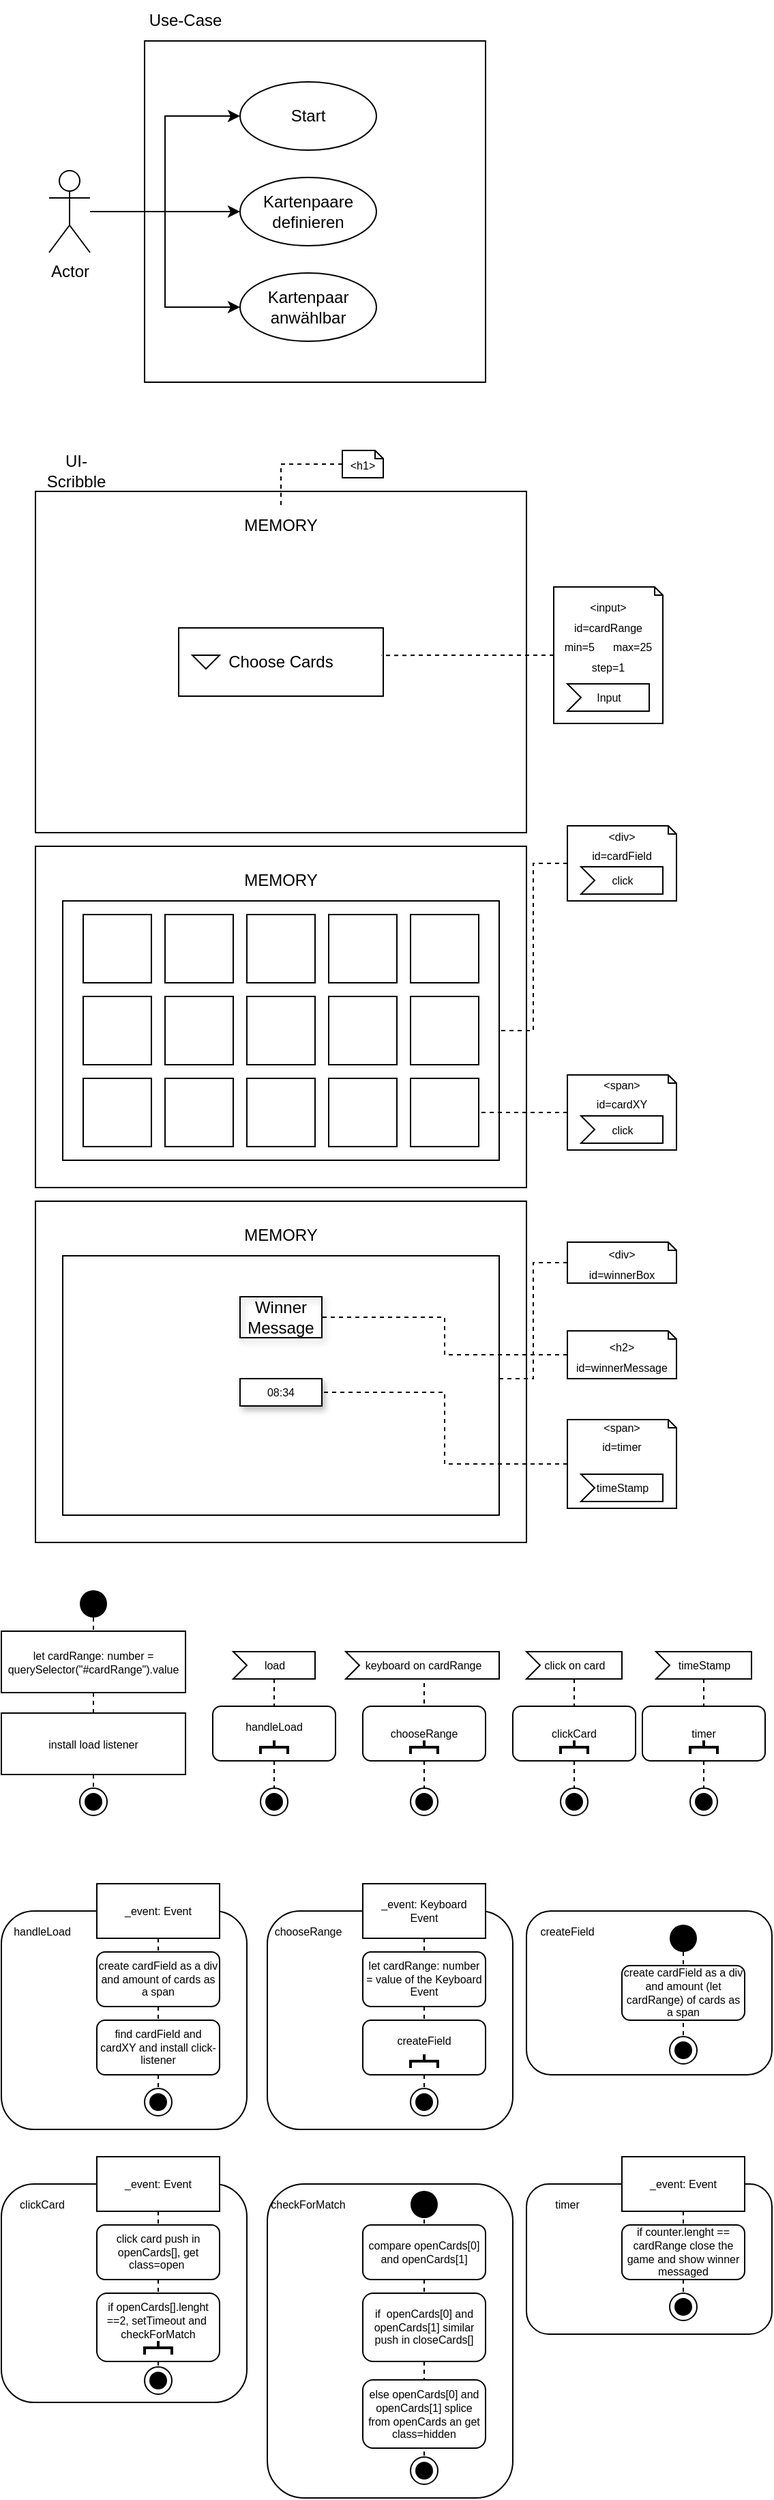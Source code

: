 <mxfile version="17.4.0" type="device"><diagram id="vVuMsAApojsfi3gGusA2" name="Page-1"><mxGraphModel dx="676" dy="439" grid="1" gridSize="10" guides="1" tooltips="1" connect="1" arrows="1" fold="1" page="1" pageScale="1" pageWidth="827" pageHeight="1169" math="0" shadow="0"><root><mxCell id="0"/><mxCell id="1" parent="0"/><mxCell id="Ru8Ogislb7esvEUNt0k7-1" value="" style="whiteSpace=wrap;html=1;aspect=fixed;" vertex="1" parent="1"><mxGeometry x="120" y="40" width="250" height="250" as="geometry"/></mxCell><mxCell id="Ru8Ogislb7esvEUNt0k7-7" style="edgeStyle=orthogonalEdgeStyle;rounded=0;orthogonalLoop=1;jettySize=auto;html=1;entryX=0;entryY=0.5;entryDx=0;entryDy=0;" edge="1" parent="1" source="Ru8Ogislb7esvEUNt0k7-3" target="Ru8Ogislb7esvEUNt0k7-4"><mxGeometry relative="1" as="geometry"/></mxCell><mxCell id="Ru8Ogislb7esvEUNt0k7-8" style="edgeStyle=orthogonalEdgeStyle;rounded=0;orthogonalLoop=1;jettySize=auto;html=1;" edge="1" parent="1" source="Ru8Ogislb7esvEUNt0k7-3" target="Ru8Ogislb7esvEUNt0k7-5"><mxGeometry relative="1" as="geometry"/></mxCell><mxCell id="Ru8Ogislb7esvEUNt0k7-9" style="edgeStyle=orthogonalEdgeStyle;rounded=0;orthogonalLoop=1;jettySize=auto;html=1;entryX=0;entryY=0.5;entryDx=0;entryDy=0;" edge="1" parent="1" source="Ru8Ogislb7esvEUNt0k7-3" target="Ru8Ogislb7esvEUNt0k7-6"><mxGeometry relative="1" as="geometry"/></mxCell><mxCell id="Ru8Ogislb7esvEUNt0k7-3" value="Actor" style="shape=umlActor;verticalLabelPosition=bottom;verticalAlign=top;html=1;outlineConnect=0;" vertex="1" parent="1"><mxGeometry x="50" y="135" width="30" height="60" as="geometry"/></mxCell><mxCell id="Ru8Ogislb7esvEUNt0k7-4" value="Start" style="ellipse;whiteSpace=wrap;html=1;" vertex="1" parent="1"><mxGeometry x="190" y="70" width="100" height="50" as="geometry"/></mxCell><mxCell id="Ru8Ogislb7esvEUNt0k7-5" value="Kartenpaare definieren" style="ellipse;whiteSpace=wrap;html=1;" vertex="1" parent="1"><mxGeometry x="190" y="140" width="100" height="50" as="geometry"/></mxCell><mxCell id="Ru8Ogislb7esvEUNt0k7-6" value="Kartenpaar anwählbar" style="ellipse;whiteSpace=wrap;html=1;" vertex="1" parent="1"><mxGeometry x="190" y="210" width="100" height="50" as="geometry"/></mxCell><mxCell id="Ru8Ogislb7esvEUNt0k7-10" value="Use-Case" style="text;html=1;strokeColor=none;fillColor=none;align=center;verticalAlign=middle;whiteSpace=wrap;rounded=0;" vertex="1" parent="1"><mxGeometry x="120" y="10" width="60" height="30" as="geometry"/></mxCell><mxCell id="Ru8Ogislb7esvEUNt0k7-11" value="UI-Scribble" style="text;html=1;strokeColor=none;fillColor=none;align=center;verticalAlign=middle;whiteSpace=wrap;rounded=0;" vertex="1" parent="1"><mxGeometry x="40" y="340" width="60" height="30" as="geometry"/></mxCell><mxCell id="Ru8Ogislb7esvEUNt0k7-13" value="" style="rounded=0;whiteSpace=wrap;html=1;" vertex="1" parent="1"><mxGeometry x="40" y="370" width="360" height="250" as="geometry"/></mxCell><mxCell id="Ru8Ogislb7esvEUNt0k7-30" value="MEMORY" style="text;html=1;strokeColor=none;fillColor=none;align=center;verticalAlign=middle;whiteSpace=wrap;rounded=0;" vertex="1" parent="1"><mxGeometry x="190" y="380" width="60" height="30" as="geometry"/></mxCell><mxCell id="Ru8Ogislb7esvEUNt0k7-31" value="" style="rounded=0;whiteSpace=wrap;html=1;" vertex="1" parent="1"><mxGeometry x="40" y="630" width="360" height="250" as="geometry"/></mxCell><mxCell id="Ru8Ogislb7esvEUNt0k7-32" value="" style="rounded=0;whiteSpace=wrap;html=1;" vertex="1" parent="1"><mxGeometry x="60" y="670" width="320" height="190" as="geometry"/></mxCell><mxCell id="Ru8Ogislb7esvEUNt0k7-33" value="" style="whiteSpace=wrap;html=1;aspect=fixed;" vertex="1" parent="1"><mxGeometry x="75" y="680" width="50" height="50" as="geometry"/></mxCell><mxCell id="Ru8Ogislb7esvEUNt0k7-34" value="" style="whiteSpace=wrap;html=1;aspect=fixed;" vertex="1" parent="1"><mxGeometry x="135" y="680" width="50" height="50" as="geometry"/></mxCell><mxCell id="Ru8Ogislb7esvEUNt0k7-35" value="" style="whiteSpace=wrap;html=1;aspect=fixed;" vertex="1" parent="1"><mxGeometry x="195" y="740" width="50" height="50" as="geometry"/></mxCell><mxCell id="Ru8Ogislb7esvEUNt0k7-36" value="" style="whiteSpace=wrap;html=1;aspect=fixed;" vertex="1" parent="1"><mxGeometry x="315" y="740" width="50" height="50" as="geometry"/></mxCell><mxCell id="Ru8Ogislb7esvEUNt0k7-37" value="" style="whiteSpace=wrap;html=1;aspect=fixed;" vertex="1" parent="1"><mxGeometry x="255" y="740" width="50" height="50" as="geometry"/></mxCell><mxCell id="Ru8Ogislb7esvEUNt0k7-38" value="" style="whiteSpace=wrap;html=1;aspect=fixed;" vertex="1" parent="1"><mxGeometry x="195" y="680" width="50" height="50" as="geometry"/></mxCell><mxCell id="Ru8Ogislb7esvEUNt0k7-39" value="" style="whiteSpace=wrap;html=1;aspect=fixed;" vertex="1" parent="1"><mxGeometry x="255" y="680" width="50" height="50" as="geometry"/></mxCell><mxCell id="Ru8Ogislb7esvEUNt0k7-40" value="" style="whiteSpace=wrap;html=1;aspect=fixed;" vertex="1" parent="1"><mxGeometry x="315" y="680" width="50" height="50" as="geometry"/></mxCell><mxCell id="Ru8Ogislb7esvEUNt0k7-41" value="" style="whiteSpace=wrap;html=1;aspect=fixed;" vertex="1" parent="1"><mxGeometry x="135" y="740" width="50" height="50" as="geometry"/></mxCell><mxCell id="Ru8Ogislb7esvEUNt0k7-42" value="" style="whiteSpace=wrap;html=1;aspect=fixed;" vertex="1" parent="1"><mxGeometry x="75" y="740" width="50" height="50" as="geometry"/></mxCell><mxCell id="Ru8Ogislb7esvEUNt0k7-43" value="" style="whiteSpace=wrap;html=1;aspect=fixed;" vertex="1" parent="1"><mxGeometry x="75" y="800" width="50" height="50" as="geometry"/></mxCell><mxCell id="Ru8Ogislb7esvEUNt0k7-44" value="" style="whiteSpace=wrap;html=1;aspect=fixed;" vertex="1" parent="1"><mxGeometry x="135" y="800" width="50" height="50" as="geometry"/></mxCell><mxCell id="Ru8Ogislb7esvEUNt0k7-45" value="" style="whiteSpace=wrap;html=1;aspect=fixed;" vertex="1" parent="1"><mxGeometry x="195" y="800" width="50" height="50" as="geometry"/></mxCell><mxCell id="Ru8Ogislb7esvEUNt0k7-46" value="" style="whiteSpace=wrap;html=1;aspect=fixed;" vertex="1" parent="1"><mxGeometry x="255" y="800" width="50" height="50" as="geometry"/></mxCell><mxCell id="Ru8Ogislb7esvEUNt0k7-47" value="" style="whiteSpace=wrap;html=1;aspect=fixed;" vertex="1" parent="1"><mxGeometry x="315" y="800" width="50" height="50" as="geometry"/></mxCell><mxCell id="Ru8Ogislb7esvEUNt0k7-48" value="MEMORY" style="text;html=1;strokeColor=none;fillColor=none;align=center;verticalAlign=middle;whiteSpace=wrap;rounded=0;" vertex="1" parent="1"><mxGeometry x="190" y="640" width="60" height="30" as="geometry"/></mxCell><mxCell id="Ru8Ogislb7esvEUNt0k7-50" value="Choose Cards" style="html=1;whiteSpace=wrap;container=1;recursiveResize=0;collapsible=0;" vertex="1" parent="1"><mxGeometry x="145" y="470" width="150" height="50" as="geometry"/></mxCell><mxCell id="Ru8Ogislb7esvEUNt0k7-51" value="" style="triangle;html=1;whiteSpace=wrap;rotation=90;" vertex="1" parent="Ru8Ogislb7esvEUNt0k7-50"><mxGeometry x="15" y="15" width="10" height="20" as="geometry"/></mxCell><mxCell id="Ru8Ogislb7esvEUNt0k7-53" style="edgeStyle=orthogonalEdgeStyle;rounded=0;orthogonalLoop=1;jettySize=auto;html=1;fontSize=8;dashed=1;endArrow=none;endFill=0;" edge="1" parent="1" source="Ru8Ogislb7esvEUNt0k7-52" target="Ru8Ogislb7esvEUNt0k7-30"><mxGeometry relative="1" as="geometry"/></mxCell><mxCell id="Ru8Ogislb7esvEUNt0k7-52" value="&lt;font style=&quot;font-size: 8px&quot;&gt;&amp;lt;h1&amp;gt;&lt;/font&gt;" style="shape=note;whiteSpace=wrap;html=1;backgroundOutline=1;darkOpacity=0.05;size=6;" vertex="1" parent="1"><mxGeometry x="265" y="340" width="30" height="20" as="geometry"/></mxCell><mxCell id="Ru8Ogislb7esvEUNt0k7-55" style="edgeStyle=orthogonalEdgeStyle;rounded=0;orthogonalLoop=1;jettySize=auto;html=1;entryX=0.991;entryY=0.402;entryDx=0;entryDy=0;entryPerimeter=0;dashed=1;fontSize=8;endArrow=none;endFill=0;" edge="1" parent="1" source="Ru8Ogislb7esvEUNt0k7-54" target="Ru8Ogislb7esvEUNt0k7-50"><mxGeometry relative="1" as="geometry"/></mxCell><mxCell id="Ru8Ogislb7esvEUNt0k7-54" value="&lt;font style=&quot;font-size: 8px&quot;&gt;&amp;lt;input&amp;gt;&lt;br&gt;id=cardRange&lt;br&gt;min=5&lt;span style=&quot;white-space: pre&quot;&gt;&#9;&lt;/span&gt;max=25&lt;br&gt;step=1&lt;br&gt;&lt;br&gt;&lt;br&gt;&lt;/font&gt;" style="shape=note;whiteSpace=wrap;html=1;backgroundOutline=1;darkOpacity=0.05;size=6;" vertex="1" parent="1"><mxGeometry x="420" y="440" width="80" height="100" as="geometry"/></mxCell><mxCell id="Ru8Ogislb7esvEUNt0k7-56" value="Input" style="html=1;shadow=0;dashed=0;align=center;verticalAlign=middle;shape=mxgraph.arrows2.arrow;dy=0;dx=0;notch=10;fontSize=8;" vertex="1" parent="1"><mxGeometry x="430" y="511" width="60" height="20" as="geometry"/></mxCell><mxCell id="Ru8Ogislb7esvEUNt0k7-60" style="edgeStyle=orthogonalEdgeStyle;rounded=0;orthogonalLoop=1;jettySize=auto;html=1;dashed=1;fontSize=8;endArrow=none;endFill=0;" edge="1" parent="1" source="Ru8Ogislb7esvEUNt0k7-57" target="Ru8Ogislb7esvEUNt0k7-32"><mxGeometry relative="1" as="geometry"/></mxCell><mxCell id="Ru8Ogislb7esvEUNt0k7-57" value="&lt;font style=&quot;font-size: 8px&quot;&gt;&amp;lt;div&amp;gt;&lt;br&gt;id=cardField&lt;br&gt;&lt;br&gt;&lt;br&gt;&lt;/font&gt;" style="shape=note;whiteSpace=wrap;html=1;backgroundOutline=1;darkOpacity=0.05;size=6;" vertex="1" parent="1"><mxGeometry x="430" y="615" width="80" height="55" as="geometry"/></mxCell><mxCell id="Ru8Ogislb7esvEUNt0k7-58" value="click" style="html=1;shadow=0;dashed=0;align=center;verticalAlign=middle;shape=mxgraph.arrows2.arrow;dy=0;dx=0;notch=10;fontSize=8;" vertex="1" parent="1"><mxGeometry x="440" y="645" width="60" height="20" as="geometry"/></mxCell><mxCell id="Ru8Ogislb7esvEUNt0k7-61" style="edgeStyle=orthogonalEdgeStyle;rounded=0;orthogonalLoop=1;jettySize=auto;html=1;exitX=0;exitY=0;exitDx=37;exitDy=0;exitPerimeter=0;entryX=0.799;entryY=0.007;entryDx=0;entryDy=0;entryPerimeter=0;dashed=1;fontSize=8;endArrow=none;endFill=0;" edge="1" parent="1" source="Ru8Ogislb7esvEUNt0k7-54" target="Ru8Ogislb7esvEUNt0k7-54"><mxGeometry relative="1" as="geometry"/></mxCell><mxCell id="Ru8Ogislb7esvEUNt0k7-66" style="edgeStyle=orthogonalEdgeStyle;rounded=0;orthogonalLoop=1;jettySize=auto;html=1;entryX=1;entryY=0.5;entryDx=0;entryDy=0;dashed=1;fontSize=8;endArrow=none;endFill=0;" edge="1" parent="1" source="Ru8Ogislb7esvEUNt0k7-64" target="Ru8Ogislb7esvEUNt0k7-47"><mxGeometry relative="1" as="geometry"/></mxCell><mxCell id="Ru8Ogislb7esvEUNt0k7-64" value="&lt;font style=&quot;font-size: 8px&quot;&gt;&amp;lt;span&amp;gt;&lt;br&gt;id=cardXY&lt;br&gt;&lt;br&gt;&lt;br&gt;&lt;/font&gt;" style="shape=note;whiteSpace=wrap;html=1;backgroundOutline=1;darkOpacity=0.05;size=6;" vertex="1" parent="1"><mxGeometry x="430" y="797.5" width="80" height="55" as="geometry"/></mxCell><mxCell id="Ru8Ogislb7esvEUNt0k7-65" value="click" style="html=1;shadow=0;dashed=0;align=center;verticalAlign=middle;shape=mxgraph.arrows2.arrow;dy=0;dx=0;notch=10;fontSize=8;" vertex="1" parent="1"><mxGeometry x="440" y="827.5" width="60" height="20" as="geometry"/></mxCell><mxCell id="Ru8Ogislb7esvEUNt0k7-67" value="" style="rounded=0;whiteSpace=wrap;html=1;" vertex="1" parent="1"><mxGeometry x="40" y="890" width="360" height="250" as="geometry"/></mxCell><mxCell id="Ru8Ogislb7esvEUNt0k7-68" value="" style="rounded=0;whiteSpace=wrap;html=1;" vertex="1" parent="1"><mxGeometry x="60" y="930" width="320" height="190" as="geometry"/></mxCell><mxCell id="Ru8Ogislb7esvEUNt0k7-84" value="MEMORY" style="text;html=1;strokeColor=none;fillColor=none;align=center;verticalAlign=middle;whiteSpace=wrap;rounded=0;" vertex="1" parent="1"><mxGeometry x="190" y="900" width="60" height="30" as="geometry"/></mxCell><mxCell id="Ru8Ogislb7esvEUNt0k7-85" value="Winner Message" style="text;html=1;strokeColor=#000000;fillColor=none;align=center;verticalAlign=middle;whiteSpace=wrap;rounded=0;shadow=1;" vertex="1" parent="1"><mxGeometry x="190" y="960" width="60" height="30" as="geometry"/></mxCell><mxCell id="Ru8Ogislb7esvEUNt0k7-86" value="08:34" style="rounded=0;whiteSpace=wrap;html=1;shadow=1;fontSize=8;strokeColor=#000000;" vertex="1" parent="1"><mxGeometry x="190" y="1020" width="60" height="20" as="geometry"/></mxCell><mxCell id="Ru8Ogislb7esvEUNt0k7-89" style="edgeStyle=orthogonalEdgeStyle;rounded=0;orthogonalLoop=1;jettySize=auto;html=1;entryX=1;entryY=0.5;entryDx=0;entryDy=0;dashed=1;fontSize=8;endArrow=none;endFill=0;" edge="1" parent="1" source="Ru8Ogislb7esvEUNt0k7-87" target="Ru8Ogislb7esvEUNt0k7-85"><mxGeometry relative="1" as="geometry"/></mxCell><mxCell id="Ru8Ogislb7esvEUNt0k7-87" value="&lt;font style=&quot;font-size: 8px&quot;&gt;&amp;lt;h2&amp;gt;&lt;br&gt;id=winnerMessage&lt;br&gt;&lt;/font&gt;" style="shape=note;whiteSpace=wrap;html=1;backgroundOutline=1;darkOpacity=0.05;size=6;" vertex="1" parent="1"><mxGeometry x="430" y="985" width="80" height="35" as="geometry"/></mxCell><mxCell id="Ru8Ogislb7esvEUNt0k7-92" style="edgeStyle=orthogonalEdgeStyle;rounded=0;orthogonalLoop=1;jettySize=auto;html=1;dashed=1;fontSize=8;endArrow=none;endFill=0;" edge="1" parent="1" source="Ru8Ogislb7esvEUNt0k7-90"><mxGeometry relative="1" as="geometry"><mxPoint x="380" y="1020" as="targetPoint"/><Array as="points"><mxPoint x="405" y="935"/><mxPoint x="405" y="1020"/><mxPoint x="380" y="1020"/></Array></mxGeometry></mxCell><mxCell id="Ru8Ogislb7esvEUNt0k7-90" value="&lt;font style=&quot;font-size: 8px&quot;&gt;&amp;lt;div&amp;gt;&lt;br&gt;id=winnerBox&lt;br&gt;&lt;/font&gt;" style="shape=note;whiteSpace=wrap;html=1;backgroundOutline=1;darkOpacity=0.05;size=6;" vertex="1" parent="1"><mxGeometry x="430" y="920" width="80" height="30" as="geometry"/></mxCell><mxCell id="Ru8Ogislb7esvEUNt0k7-94" style="edgeStyle=orthogonalEdgeStyle;rounded=0;orthogonalLoop=1;jettySize=auto;html=1;entryX=1;entryY=0.5;entryDx=0;entryDy=0;dashed=1;fontSize=8;endArrow=none;endFill=0;" edge="1" parent="1" source="Ru8Ogislb7esvEUNt0k7-93" target="Ru8Ogislb7esvEUNt0k7-86"><mxGeometry relative="1" as="geometry"/></mxCell><mxCell id="Ru8Ogislb7esvEUNt0k7-93" value="&lt;font style=&quot;font-size: 8px&quot;&gt;&amp;lt;span&amp;gt;&lt;br&gt;id=timer&lt;br&gt;&lt;br&gt;&lt;br&gt;&lt;br&gt;&lt;/font&gt;" style="shape=note;whiteSpace=wrap;html=1;backgroundOutline=1;darkOpacity=0.05;size=6;" vertex="1" parent="1"><mxGeometry x="430" y="1050" width="80" height="65" as="geometry"/></mxCell><mxCell id="Ru8Ogislb7esvEUNt0k7-95" value="timeStamp" style="html=1;shadow=0;dashed=0;align=center;verticalAlign=middle;shape=mxgraph.arrows2.arrow;dy=0;dx=0;notch=10;fontSize=8;" vertex="1" parent="1"><mxGeometry x="440" y="1090" width="60" height="20" as="geometry"/></mxCell><mxCell id="Ru8Ogislb7esvEUNt0k7-156" style="edgeStyle=orthogonalEdgeStyle;rounded=0;orthogonalLoop=1;jettySize=auto;html=1;exitX=0.5;exitY=1;exitDx=0;exitDy=0;exitPerimeter=0;entryX=0.5;entryY=0;entryDx=0;entryDy=0;dashed=1;fontSize=8;endArrow=none;endFill=0;" edge="1" parent="1" source="Ru8Ogislb7esvEUNt0k7-97" target="Ru8Ogislb7esvEUNt0k7-99"><mxGeometry relative="1" as="geometry"/></mxCell><mxCell id="Ru8Ogislb7esvEUNt0k7-97" value="" style="strokeWidth=2;html=1;shape=mxgraph.flowchart.start_2;whiteSpace=wrap;shadow=0;fontSize=8;fillColor=#000000;strokeColor=none;" vertex="1" parent="1"><mxGeometry x="72.5" y="1175" width="20" height="20" as="geometry"/></mxCell><mxCell id="Ru8Ogislb7esvEUNt0k7-103" style="edgeStyle=orthogonalEdgeStyle;rounded=0;orthogonalLoop=1;jettySize=auto;html=1;exitX=0.5;exitY=1;exitDx=0;exitDy=0;entryX=0.5;entryY=0;entryDx=0;entryDy=0;dashed=1;fontSize=8;endArrow=none;endFill=0;" edge="1" parent="1" source="Ru8Ogislb7esvEUNt0k7-99" target="Ru8Ogislb7esvEUNt0k7-101"><mxGeometry relative="1" as="geometry"/></mxCell><mxCell id="Ru8Ogislb7esvEUNt0k7-99" value="let cardRange: number = querySelector(&quot;#cardRange&quot;).value" style="whiteSpace=wrap;html=1;fontSize=8;fillColor=none;strokeColor=default;strokeWidth=1;shadow=0;" vertex="1" parent="1"><mxGeometry x="15" y="1205" width="135" height="45" as="geometry"/></mxCell><mxCell id="Ru8Ogislb7esvEUNt0k7-155" style="edgeStyle=orthogonalEdgeStyle;rounded=0;orthogonalLoop=1;jettySize=auto;html=1;exitX=0.5;exitY=1;exitDx=0;exitDy=0;entryX=0.5;entryY=0;entryDx=0;entryDy=0;dashed=1;fontSize=8;endArrow=none;endFill=0;" edge="1" parent="1" source="Ru8Ogislb7esvEUNt0k7-101" target="Ru8Ogislb7esvEUNt0k7-154"><mxGeometry relative="1" as="geometry"/></mxCell><mxCell id="Ru8Ogislb7esvEUNt0k7-101" value="install load listener" style="whiteSpace=wrap;html=1;fontSize=8;fillColor=none;strokeColor=default;strokeWidth=1;shadow=0;" vertex="1" parent="1"><mxGeometry x="15" y="1265" width="135" height="45" as="geometry"/></mxCell><mxCell id="Ru8Ogislb7esvEUNt0k7-108" style="edgeStyle=orthogonalEdgeStyle;rounded=0;orthogonalLoop=1;jettySize=auto;html=1;exitX=0;exitY=0;exitDx=30.0;exitDy=20;exitPerimeter=0;entryX=0.5;entryY=0;entryDx=0;entryDy=0;dashed=1;fontSize=8;endArrow=none;endFill=0;" edge="1" parent="1" source="Ru8Ogislb7esvEUNt0k7-104" target="Ru8Ogislb7esvEUNt0k7-107"><mxGeometry relative="1" as="geometry"/></mxCell><mxCell id="Ru8Ogislb7esvEUNt0k7-104" value="load" style="html=1;shadow=0;dashed=0;align=center;verticalAlign=middle;shape=mxgraph.arrows2.arrow;dy=0;dx=0;notch=10;fontSize=8;" vertex="1" parent="1"><mxGeometry x="185" y="1220" width="60" height="20" as="geometry"/></mxCell><mxCell id="Ru8Ogislb7esvEUNt0k7-120" style="edgeStyle=orthogonalEdgeStyle;rounded=0;orthogonalLoop=1;jettySize=auto;html=1;exitX=0;exitY=0;exitDx=42.5;exitDy=20;exitPerimeter=0;entryX=0.5;entryY=0;entryDx=0;entryDy=0;dashed=1;fontSize=8;endArrow=none;endFill=0;" edge="1" parent="1" source="Ru8Ogislb7esvEUNt0k7-105" target="Ru8Ogislb7esvEUNt0k7-117"><mxGeometry relative="1" as="geometry"/></mxCell><mxCell id="Ru8Ogislb7esvEUNt0k7-105" value="keyboard on cardRange" style="html=1;shadow=0;dashed=0;align=center;verticalAlign=middle;shape=mxgraph.arrows2.arrow;dy=0;dx=0;notch=10;fontSize=8;" vertex="1" parent="1"><mxGeometry x="267.5" y="1220" width="112.5" height="20" as="geometry"/></mxCell><mxCell id="Ru8Ogislb7esvEUNt0k7-126" style="edgeStyle=orthogonalEdgeStyle;rounded=0;orthogonalLoop=1;jettySize=auto;html=1;exitX=0;exitY=0;exitDx=35;exitDy=20;exitPerimeter=0;entryX=0.5;entryY=0;entryDx=0;entryDy=0;dashed=1;fontSize=8;endArrow=none;endFill=0;" edge="1" parent="1" source="Ru8Ogislb7esvEUNt0k7-106" target="Ru8Ogislb7esvEUNt0k7-123"><mxGeometry relative="1" as="geometry"/></mxCell><mxCell id="Ru8Ogislb7esvEUNt0k7-106" value="click on card" style="html=1;shadow=0;dashed=0;align=center;verticalAlign=middle;shape=mxgraph.arrows2.arrow;dy=0;dx=0;notch=10;fontSize=8;" vertex="1" parent="1"><mxGeometry x="400" y="1220" width="70" height="20" as="geometry"/></mxCell><mxCell id="Ru8Ogislb7esvEUNt0k7-111" style="edgeStyle=orthogonalEdgeStyle;rounded=0;orthogonalLoop=1;jettySize=auto;html=1;exitX=0.5;exitY=1;exitDx=0;exitDy=0;entryX=0.5;entryY=0;entryDx=0;entryDy=0;dashed=1;fontSize=8;endArrow=none;endFill=0;" edge="1" parent="1" source="Ru8Ogislb7esvEUNt0k7-107" target="Ru8Ogislb7esvEUNt0k7-110"><mxGeometry relative="1" as="geometry"/></mxCell><mxCell id="Ru8Ogislb7esvEUNt0k7-107" value="handleLoad&lt;br&gt;&lt;br&gt;" style="rounded=1;whiteSpace=wrap;html=1;shadow=0;fontSize=8;strokeColor=default;strokeWidth=1;fillColor=none;" vertex="1" parent="1"><mxGeometry x="170" y="1260" width="90" height="40" as="geometry"/></mxCell><mxCell id="Ru8Ogislb7esvEUNt0k7-109" value="" style="strokeWidth=2;html=1;shape=mxgraph.flowchart.annotation_2;align=left;labelPosition=right;pointerEvents=1;shadow=0;fontSize=8;fillColor=none;rotation=90;" vertex="1" parent="1"><mxGeometry x="210" y="1280" width="10" height="20" as="geometry"/></mxCell><mxCell id="Ru8Ogislb7esvEUNt0k7-110" value="" style="ellipse;html=1;shape=endState;fillColor=#000000;strokeColor=default;shadow=0;fontSize=8;" vertex="1" parent="1"><mxGeometry x="205" y="1320" width="20" height="20" as="geometry"/></mxCell><mxCell id="Ru8Ogislb7esvEUNt0k7-116" style="edgeStyle=orthogonalEdgeStyle;rounded=0;orthogonalLoop=1;jettySize=auto;html=1;exitX=0.5;exitY=1;exitDx=0;exitDy=0;entryX=0.5;entryY=0;entryDx=0;entryDy=0;dashed=1;fontSize=8;endArrow=none;endFill=0;" edge="1" source="Ru8Ogislb7esvEUNt0k7-117" target="Ru8Ogislb7esvEUNt0k7-119" parent="1"><mxGeometry relative="1" as="geometry"/></mxCell><mxCell id="Ru8Ogislb7esvEUNt0k7-117" value="chooseRange&lt;br&gt;" style="rounded=1;whiteSpace=wrap;html=1;shadow=0;fontSize=8;strokeColor=default;strokeWidth=1;fillColor=none;" vertex="1" parent="1"><mxGeometry x="280" y="1260" width="90" height="40" as="geometry"/></mxCell><mxCell id="Ru8Ogislb7esvEUNt0k7-118" value="" style="strokeWidth=2;html=1;shape=mxgraph.flowchart.annotation_2;align=left;labelPosition=right;pointerEvents=1;shadow=0;fontSize=8;fillColor=none;rotation=90;" vertex="1" parent="1"><mxGeometry x="320" y="1280" width="10" height="20" as="geometry"/></mxCell><mxCell id="Ru8Ogislb7esvEUNt0k7-119" value="" style="ellipse;html=1;shape=endState;fillColor=#000000;strokeColor=default;shadow=0;fontSize=8;" vertex="1" parent="1"><mxGeometry x="315" y="1320" width="20" height="20" as="geometry"/></mxCell><mxCell id="Ru8Ogislb7esvEUNt0k7-122" style="edgeStyle=orthogonalEdgeStyle;rounded=0;orthogonalLoop=1;jettySize=auto;html=1;exitX=0.5;exitY=1;exitDx=0;exitDy=0;entryX=0.5;entryY=0;entryDx=0;entryDy=0;dashed=1;fontSize=8;endArrow=none;endFill=0;" edge="1" source="Ru8Ogislb7esvEUNt0k7-123" target="Ru8Ogislb7esvEUNt0k7-125" parent="1"><mxGeometry relative="1" as="geometry"/></mxCell><mxCell id="Ru8Ogislb7esvEUNt0k7-123" value="clickCard&lt;br&gt;" style="rounded=1;whiteSpace=wrap;html=1;shadow=0;fontSize=8;strokeColor=default;strokeWidth=1;fillColor=none;" vertex="1" parent="1"><mxGeometry x="390" y="1260" width="90" height="40" as="geometry"/></mxCell><mxCell id="Ru8Ogislb7esvEUNt0k7-124" value="" style="strokeWidth=2;html=1;shape=mxgraph.flowchart.annotation_2;align=left;labelPosition=right;pointerEvents=1;shadow=0;fontSize=8;fillColor=none;rotation=90;" vertex="1" parent="1"><mxGeometry x="430" y="1280" width="10" height="20" as="geometry"/></mxCell><mxCell id="Ru8Ogislb7esvEUNt0k7-125" value="" style="ellipse;html=1;shape=endState;fillColor=#000000;strokeColor=default;shadow=0;fontSize=8;" vertex="1" parent="1"><mxGeometry x="425" y="1320" width="20" height="20" as="geometry"/></mxCell><mxCell id="Ru8Ogislb7esvEUNt0k7-127" style="edgeStyle=orthogonalEdgeStyle;rounded=0;orthogonalLoop=1;jettySize=auto;html=1;exitX=0;exitY=0;exitDx=35;exitDy=20;exitPerimeter=0;entryX=0.5;entryY=0;entryDx=0;entryDy=0;dashed=1;fontSize=8;endArrow=none;endFill=0;" edge="1" source="Ru8Ogislb7esvEUNt0k7-128" target="Ru8Ogislb7esvEUNt0k7-130" parent="1"><mxGeometry relative="1" as="geometry"/></mxCell><mxCell id="Ru8Ogislb7esvEUNt0k7-128" value="timeStamp" style="html=1;shadow=0;dashed=0;align=center;verticalAlign=middle;shape=mxgraph.arrows2.arrow;dy=0;dx=0;notch=10;fontSize=8;" vertex="1" parent="1"><mxGeometry x="495" y="1220" width="70" height="20" as="geometry"/></mxCell><mxCell id="Ru8Ogislb7esvEUNt0k7-129" style="edgeStyle=orthogonalEdgeStyle;rounded=0;orthogonalLoop=1;jettySize=auto;html=1;exitX=0.5;exitY=1;exitDx=0;exitDy=0;entryX=0.5;entryY=0;entryDx=0;entryDy=0;dashed=1;fontSize=8;endArrow=none;endFill=0;" edge="1" source="Ru8Ogislb7esvEUNt0k7-130" target="Ru8Ogislb7esvEUNt0k7-132" parent="1"><mxGeometry relative="1" as="geometry"/></mxCell><mxCell id="Ru8Ogislb7esvEUNt0k7-130" value="timer&lt;br&gt;" style="rounded=1;whiteSpace=wrap;html=1;shadow=0;fontSize=8;strokeColor=default;strokeWidth=1;fillColor=none;" vertex="1" parent="1"><mxGeometry x="485" y="1260" width="90" height="40" as="geometry"/></mxCell><mxCell id="Ru8Ogislb7esvEUNt0k7-131" value="" style="strokeWidth=2;html=1;shape=mxgraph.flowchart.annotation_2;align=left;labelPosition=right;pointerEvents=1;shadow=0;fontSize=8;fillColor=none;rotation=90;" vertex="1" parent="1"><mxGeometry x="525" y="1280" width="10" height="20" as="geometry"/></mxCell><mxCell id="Ru8Ogislb7esvEUNt0k7-132" value="" style="ellipse;html=1;shape=endState;fillColor=#000000;strokeColor=default;shadow=0;fontSize=8;" vertex="1" parent="1"><mxGeometry x="520" y="1320" width="20" height="20" as="geometry"/></mxCell><mxCell id="Ru8Ogislb7esvEUNt0k7-133" value="" style="rounded=1;whiteSpace=wrap;html=1;shadow=0;fontSize=8;strokeColor=default;strokeWidth=1;fillColor=none;" vertex="1" parent="1"><mxGeometry x="15" y="1410" width="180" height="160" as="geometry"/></mxCell><mxCell id="Ru8Ogislb7esvEUNt0k7-134" value="handleLoad" style="text;html=1;strokeColor=none;fillColor=none;align=center;verticalAlign=middle;whiteSpace=wrap;rounded=0;shadow=0;fontSize=8;" vertex="1" parent="1"><mxGeometry x="15" y="1410" width="60" height="30" as="geometry"/></mxCell><mxCell id="Ru8Ogislb7esvEUNt0k7-137" value="" style="edgeStyle=orthogonalEdgeStyle;rounded=0;orthogonalLoop=1;jettySize=auto;html=1;dashed=1;fontSize=8;endArrow=none;endFill=0;" edge="1" parent="1" source="Ru8Ogislb7esvEUNt0k7-135"><mxGeometry relative="1" as="geometry"><mxPoint x="130.0" y="1440" as="targetPoint"/></mxGeometry></mxCell><mxCell id="Ru8Ogislb7esvEUNt0k7-135" value="_event: Event" style="whiteSpace=wrap;html=1;fontSize=8;fillColor=default;strokeColor=default;strokeWidth=1;shadow=0;" vertex="1" parent="1"><mxGeometry x="85" y="1390" width="90" height="40" as="geometry"/></mxCell><mxCell id="Ru8Ogislb7esvEUNt0k7-142" style="edgeStyle=orthogonalEdgeStyle;rounded=0;orthogonalLoop=1;jettySize=auto;html=1;exitX=0.5;exitY=1;exitDx=0;exitDy=0;entryX=0.5;entryY=0;entryDx=0;entryDy=0;dashed=1;fontSize=8;endArrow=none;endFill=0;" edge="1" parent="1" source="Ru8Ogislb7esvEUNt0k7-140" target="Ru8Ogislb7esvEUNt0k7-141"><mxGeometry relative="1" as="geometry"/></mxCell><mxCell id="Ru8Ogislb7esvEUNt0k7-140" value="&lt;span&gt;create cardField as a div and amount of cards as a span&lt;/span&gt;" style="rounded=1;whiteSpace=wrap;html=1;shadow=0;fontSize=8;strokeColor=default;strokeWidth=1;fillColor=default;" vertex="1" parent="1"><mxGeometry x="85" y="1440" width="90" height="40" as="geometry"/></mxCell><mxCell id="Ru8Ogislb7esvEUNt0k7-144" style="edgeStyle=orthogonalEdgeStyle;rounded=0;orthogonalLoop=1;jettySize=auto;html=1;exitX=0.5;exitY=1;exitDx=0;exitDy=0;entryX=0.5;entryY=0;entryDx=0;entryDy=0;dashed=1;fontSize=8;endArrow=none;endFill=0;" edge="1" parent="1" source="Ru8Ogislb7esvEUNt0k7-141" target="Ru8Ogislb7esvEUNt0k7-143"><mxGeometry relative="1" as="geometry"/></mxCell><mxCell id="Ru8Ogislb7esvEUNt0k7-141" value="find cardField and cardXY and install click-listener" style="rounded=1;whiteSpace=wrap;html=1;shadow=0;fontSize=8;strokeColor=default;strokeWidth=1;fillColor=default;" vertex="1" parent="1"><mxGeometry x="85" y="1490" width="90" height="40" as="geometry"/></mxCell><mxCell id="Ru8Ogislb7esvEUNt0k7-143" value="" style="ellipse;html=1;shape=endState;fillColor=#000000;strokeColor=default;shadow=0;fontSize=8;" vertex="1" parent="1"><mxGeometry x="120" y="1540" width="20" height="20" as="geometry"/></mxCell><mxCell id="Ru8Ogislb7esvEUNt0k7-145" value="" style="rounded=1;whiteSpace=wrap;html=1;shadow=0;fontSize=8;strokeColor=default;strokeWidth=1;fillColor=none;" vertex="1" parent="1"><mxGeometry x="210" y="1410" width="180" height="160" as="geometry"/></mxCell><mxCell id="Ru8Ogislb7esvEUNt0k7-146" value="chooseRange" style="text;html=1;strokeColor=none;fillColor=none;align=center;verticalAlign=middle;whiteSpace=wrap;rounded=0;shadow=0;fontSize=8;" vertex="1" parent="1"><mxGeometry x="210" y="1410" width="60" height="30" as="geometry"/></mxCell><mxCell id="Ru8Ogislb7esvEUNt0k7-147" value="" style="edgeStyle=orthogonalEdgeStyle;rounded=0;orthogonalLoop=1;jettySize=auto;html=1;dashed=1;fontSize=8;endArrow=none;endFill=0;" edge="1" source="Ru8Ogislb7esvEUNt0k7-148" parent="1"><mxGeometry relative="1" as="geometry"><mxPoint x="325.0" y="1440" as="targetPoint"/></mxGeometry></mxCell><mxCell id="Ru8Ogislb7esvEUNt0k7-148" value="_event: Keyboard &lt;br&gt;Event" style="whiteSpace=wrap;html=1;fontSize=8;fillColor=default;strokeColor=default;strokeWidth=1;shadow=0;" vertex="1" parent="1"><mxGeometry x="280" y="1390" width="90" height="40" as="geometry"/></mxCell><mxCell id="Ru8Ogislb7esvEUNt0k7-149" style="edgeStyle=orthogonalEdgeStyle;rounded=0;orthogonalLoop=1;jettySize=auto;html=1;exitX=0.5;exitY=1;exitDx=0;exitDy=0;entryX=0.5;entryY=0;entryDx=0;entryDy=0;dashed=1;fontSize=8;endArrow=none;endFill=0;" edge="1" source="Ru8Ogislb7esvEUNt0k7-150" target="Ru8Ogislb7esvEUNt0k7-152" parent="1"><mxGeometry relative="1" as="geometry"/></mxCell><mxCell id="Ru8Ogislb7esvEUNt0k7-150" value="let cardRange: number = value of the Keyboard Event" style="rounded=1;whiteSpace=wrap;html=1;shadow=0;fontSize=8;strokeColor=default;strokeWidth=1;fillColor=default;" vertex="1" parent="1"><mxGeometry x="280" y="1440" width="90" height="40" as="geometry"/></mxCell><mxCell id="Ru8Ogislb7esvEUNt0k7-151" style="edgeStyle=orthogonalEdgeStyle;rounded=0;orthogonalLoop=1;jettySize=auto;html=1;exitX=0.5;exitY=1;exitDx=0;exitDy=0;entryX=0.5;entryY=0;entryDx=0;entryDy=0;dashed=1;fontSize=8;endArrow=none;endFill=0;" edge="1" source="Ru8Ogislb7esvEUNt0k7-152" target="Ru8Ogislb7esvEUNt0k7-153" parent="1"><mxGeometry relative="1" as="geometry"/></mxCell><mxCell id="Ru8Ogislb7esvEUNt0k7-152" value="createField&lt;br&gt;&lt;br&gt;" style="rounded=1;whiteSpace=wrap;html=1;shadow=0;fontSize=8;strokeColor=default;strokeWidth=1;fillColor=default;" vertex="1" parent="1"><mxGeometry x="280" y="1490" width="90" height="40" as="geometry"/></mxCell><mxCell id="Ru8Ogislb7esvEUNt0k7-153" value="" style="ellipse;html=1;shape=endState;fillColor=#000000;strokeColor=default;shadow=0;fontSize=8;" vertex="1" parent="1"><mxGeometry x="315" y="1540" width="20" height="20" as="geometry"/></mxCell><mxCell id="Ru8Ogislb7esvEUNt0k7-154" value="" style="ellipse;html=1;shape=endState;fillColor=#000000;strokeColor=default;shadow=0;fontSize=8;" vertex="1" parent="1"><mxGeometry x="72.5" y="1320" width="20" height="20" as="geometry"/></mxCell><mxCell id="Ru8Ogislb7esvEUNt0k7-157" value="" style="rounded=1;whiteSpace=wrap;html=1;shadow=0;fontSize=8;strokeColor=default;strokeWidth=1;fillColor=none;" vertex="1" parent="1"><mxGeometry x="400" y="1410" width="180" height="120" as="geometry"/></mxCell><mxCell id="Ru8Ogislb7esvEUNt0k7-158" value="createField" style="text;html=1;strokeColor=none;fillColor=none;align=center;verticalAlign=middle;whiteSpace=wrap;rounded=0;shadow=0;fontSize=8;" vertex="1" parent="1"><mxGeometry x="400" y="1410" width="60" height="30" as="geometry"/></mxCell><mxCell id="Ru8Ogislb7esvEUNt0k7-162" value="&lt;span&gt;create cardField as a div and amount (let cardRange) of cards as a span&lt;/span&gt;" style="rounded=1;whiteSpace=wrap;html=1;shadow=0;fontSize=8;strokeColor=default;strokeWidth=1;fillColor=default;" vertex="1" parent="1"><mxGeometry x="470" y="1450" width="90" height="40" as="geometry"/></mxCell><mxCell id="Ru8Ogislb7esvEUNt0k7-163" style="edgeStyle=orthogonalEdgeStyle;rounded=0;orthogonalLoop=1;jettySize=auto;html=1;exitX=0.5;exitY=1;exitDx=0;exitDy=0;entryX=0.5;entryY=0;entryDx=0;entryDy=0;dashed=1;fontSize=8;endArrow=none;endFill=0;" edge="1" target="Ru8Ogislb7esvEUNt0k7-165" parent="1"><mxGeometry relative="1" as="geometry"><mxPoint x="515.0" y="1492.0" as="sourcePoint"/></mxGeometry></mxCell><mxCell id="Ru8Ogislb7esvEUNt0k7-165" value="" style="ellipse;html=1;shape=endState;fillColor=#000000;strokeColor=default;shadow=0;fontSize=8;" vertex="1" parent="1"><mxGeometry x="505" y="1502" width="20" height="20" as="geometry"/></mxCell><mxCell id="Ru8Ogislb7esvEUNt0k7-172" value="" style="strokeWidth=2;html=1;shape=mxgraph.flowchart.annotation_2;align=left;labelPosition=right;pointerEvents=1;shadow=0;fontSize=8;fillColor=none;rotation=90;" vertex="1" parent="1"><mxGeometry x="320" y="1510" width="10" height="20" as="geometry"/></mxCell><mxCell id="Ru8Ogislb7esvEUNt0k7-175" style="edgeStyle=orthogonalEdgeStyle;rounded=0;orthogonalLoop=1;jettySize=auto;html=1;exitX=0.5;exitY=1;exitDx=0;exitDy=0;exitPerimeter=0;entryX=0.5;entryY=0;entryDx=0;entryDy=0;dashed=1;fontSize=8;endArrow=none;endFill=0;" edge="1" parent="1" source="Ru8Ogislb7esvEUNt0k7-174" target="Ru8Ogislb7esvEUNt0k7-162"><mxGeometry relative="1" as="geometry"/></mxCell><mxCell id="Ru8Ogislb7esvEUNt0k7-174" value="" style="strokeWidth=2;html=1;shape=mxgraph.flowchart.start_2;whiteSpace=wrap;shadow=0;fontSize=8;fillColor=#000000;strokeColor=none;" vertex="1" parent="1"><mxGeometry x="505" y="1420" width="20" height="20" as="geometry"/></mxCell><mxCell id="Ru8Ogislb7esvEUNt0k7-176" value="" style="rounded=1;whiteSpace=wrap;html=1;shadow=0;fontSize=8;strokeColor=default;strokeWidth=1;fillColor=none;" vertex="1" parent="1"><mxGeometry x="15" y="1610" width="180" height="160" as="geometry"/></mxCell><mxCell id="Ru8Ogislb7esvEUNt0k7-177" value="clickCard" style="text;html=1;strokeColor=none;fillColor=none;align=center;verticalAlign=middle;whiteSpace=wrap;rounded=0;shadow=0;fontSize=8;" vertex="1" parent="1"><mxGeometry x="15" y="1610" width="60" height="30" as="geometry"/></mxCell><mxCell id="Ru8Ogislb7esvEUNt0k7-178" value="" style="edgeStyle=orthogonalEdgeStyle;rounded=0;orthogonalLoop=1;jettySize=auto;html=1;dashed=1;fontSize=8;endArrow=none;endFill=0;" edge="1" source="Ru8Ogislb7esvEUNt0k7-179" parent="1"><mxGeometry relative="1" as="geometry"><mxPoint x="130.0" y="1640" as="targetPoint"/></mxGeometry></mxCell><mxCell id="Ru8Ogislb7esvEUNt0k7-179" value="_event: Event" style="whiteSpace=wrap;html=1;fontSize=8;fillColor=default;strokeColor=default;strokeWidth=1;shadow=0;" vertex="1" parent="1"><mxGeometry x="85" y="1590" width="90" height="40" as="geometry"/></mxCell><mxCell id="Ru8Ogislb7esvEUNt0k7-180" style="edgeStyle=orthogonalEdgeStyle;rounded=0;orthogonalLoop=1;jettySize=auto;html=1;exitX=0.5;exitY=1;exitDx=0;exitDy=0;entryX=0.5;entryY=0;entryDx=0;entryDy=0;dashed=1;fontSize=8;endArrow=none;endFill=0;" edge="1" source="Ru8Ogislb7esvEUNt0k7-181" target="Ru8Ogislb7esvEUNt0k7-183" parent="1"><mxGeometry relative="1" as="geometry"/></mxCell><mxCell id="Ru8Ogislb7esvEUNt0k7-181" value="click card push in openCards[], get class=open&amp;nbsp;" style="rounded=1;whiteSpace=wrap;html=1;shadow=0;fontSize=8;strokeColor=default;strokeWidth=1;fillColor=default;" vertex="1" parent="1"><mxGeometry x="85" y="1640" width="90" height="40" as="geometry"/></mxCell><mxCell id="Ru8Ogislb7esvEUNt0k7-182" style="edgeStyle=orthogonalEdgeStyle;rounded=0;orthogonalLoop=1;jettySize=auto;html=1;exitX=0.5;exitY=1;exitDx=0;exitDy=0;entryX=0.5;entryY=0;entryDx=0;entryDy=0;dashed=1;fontSize=8;endArrow=none;endFill=0;" edge="1" source="Ru8Ogislb7esvEUNt0k7-183" target="Ru8Ogislb7esvEUNt0k7-184" parent="1"><mxGeometry relative="1" as="geometry"/></mxCell><mxCell id="Ru8Ogislb7esvEUNt0k7-183" value="if openCards[].lenght ==2, setTimeout and&amp;nbsp;&lt;br&gt;checkForMatch&lt;br&gt;&lt;br&gt;" style="rounded=1;whiteSpace=wrap;html=1;shadow=0;fontSize=8;strokeColor=default;strokeWidth=1;fillColor=default;" vertex="1" parent="1"><mxGeometry x="85" y="1690" width="90" height="50" as="geometry"/></mxCell><mxCell id="Ru8Ogislb7esvEUNt0k7-184" value="" style="ellipse;html=1;shape=endState;fillColor=#000000;strokeColor=default;shadow=0;fontSize=8;" vertex="1" parent="1"><mxGeometry x="120" y="1744" width="20" height="20" as="geometry"/></mxCell><mxCell id="Ru8Ogislb7esvEUNt0k7-186" value="" style="strokeWidth=2;html=1;shape=mxgraph.flowchart.annotation_2;align=left;labelPosition=right;pointerEvents=1;shadow=0;fontSize=8;fillColor=none;rotation=90;" vertex="1" parent="1"><mxGeometry x="125" y="1720" width="10" height="20" as="geometry"/></mxCell><mxCell id="Ru8Ogislb7esvEUNt0k7-187" value="" style="rounded=1;whiteSpace=wrap;html=1;shadow=0;fontSize=8;strokeColor=default;strokeWidth=1;fillColor=none;" vertex="1" parent="1"><mxGeometry x="210" y="1610" width="180" height="230" as="geometry"/></mxCell><mxCell id="Ru8Ogislb7esvEUNt0k7-188" value="checkForMatch" style="text;html=1;strokeColor=none;fillColor=none;align=center;verticalAlign=middle;whiteSpace=wrap;rounded=0;shadow=0;fontSize=8;" vertex="1" parent="1"><mxGeometry x="210" y="1610" width="60" height="30" as="geometry"/></mxCell><mxCell id="Ru8Ogislb7esvEUNt0k7-189" value="" style="edgeStyle=orthogonalEdgeStyle;rounded=0;orthogonalLoop=1;jettySize=auto;html=1;dashed=1;fontSize=8;endArrow=none;endFill=0;" edge="1" parent="1"><mxGeometry relative="1" as="geometry"><mxPoint x="325" y="1630" as="sourcePoint"/><mxPoint x="325.0" y="1640" as="targetPoint"/></mxGeometry></mxCell><mxCell id="Ru8Ogislb7esvEUNt0k7-191" style="edgeStyle=orthogonalEdgeStyle;rounded=0;orthogonalLoop=1;jettySize=auto;html=1;exitX=0.5;exitY=1;exitDx=0;exitDy=0;entryX=0.5;entryY=0;entryDx=0;entryDy=0;dashed=1;fontSize=8;endArrow=none;endFill=0;" edge="1" source="Ru8Ogislb7esvEUNt0k7-192" target="Ru8Ogislb7esvEUNt0k7-194" parent="1"><mxGeometry relative="1" as="geometry"/></mxCell><mxCell id="Ru8Ogislb7esvEUNt0k7-192" value="compare openCards[0] and openCards[1]" style="rounded=1;whiteSpace=wrap;html=1;shadow=0;fontSize=8;strokeColor=default;strokeWidth=1;fillColor=default;" vertex="1" parent="1"><mxGeometry x="280" y="1640" width="90" height="40" as="geometry"/></mxCell><mxCell id="Ru8Ogislb7esvEUNt0k7-193" style="edgeStyle=orthogonalEdgeStyle;rounded=0;orthogonalLoop=1;jettySize=auto;html=1;exitX=0.5;exitY=1;exitDx=0;exitDy=0;entryX=0.5;entryY=0;entryDx=0;entryDy=0;dashed=1;fontSize=8;endArrow=none;endFill=0;" edge="1" source="Ru8Ogislb7esvEUNt0k7-194" target="Ru8Ogislb7esvEUNt0k7-195" parent="1"><mxGeometry relative="1" as="geometry"/></mxCell><mxCell id="Ru8Ogislb7esvEUNt0k7-194" value="if&amp;nbsp; openCards[0] and openCards[1] similar push in closeCards[]" style="rounded=1;whiteSpace=wrap;html=1;shadow=0;fontSize=8;strokeColor=default;strokeWidth=1;fillColor=default;" vertex="1" parent="1"><mxGeometry x="280" y="1690" width="90" height="50" as="geometry"/></mxCell><mxCell id="Ru8Ogislb7esvEUNt0k7-195" value="" style="ellipse;html=1;shape=endState;fillColor=#000000;strokeColor=default;shadow=0;fontSize=8;" vertex="1" parent="1"><mxGeometry x="315" y="1810" width="20" height="20" as="geometry"/></mxCell><mxCell id="Ru8Ogislb7esvEUNt0k7-197" value="" style="strokeWidth=2;html=1;shape=mxgraph.flowchart.start_2;whiteSpace=wrap;shadow=0;fontSize=8;fillColor=#000000;strokeColor=none;" vertex="1" parent="1"><mxGeometry x="315" y="1615" width="20" height="20" as="geometry"/></mxCell><mxCell id="Ru8Ogislb7esvEUNt0k7-198" value="else openCards[0] and openCards[1] splice from openCards an get class=hidden" style="rounded=1;whiteSpace=wrap;html=1;shadow=0;fontSize=8;strokeColor=default;strokeWidth=1;fillColor=default;" vertex="1" parent="1"><mxGeometry x="280" y="1753.5" width="90" height="50" as="geometry"/></mxCell><mxCell id="Ru8Ogislb7esvEUNt0k7-199" value="" style="rounded=1;whiteSpace=wrap;html=1;shadow=0;fontSize=8;strokeColor=default;strokeWidth=1;fillColor=none;" vertex="1" parent="1"><mxGeometry x="400" y="1610" width="180" height="110" as="geometry"/></mxCell><mxCell id="Ru8Ogislb7esvEUNt0k7-200" value="timer" style="text;html=1;strokeColor=none;fillColor=none;align=center;verticalAlign=middle;whiteSpace=wrap;rounded=0;shadow=0;fontSize=8;" vertex="1" parent="1"><mxGeometry x="400" y="1610" width="60" height="30" as="geometry"/></mxCell><mxCell id="Ru8Ogislb7esvEUNt0k7-201" value="" style="edgeStyle=orthogonalEdgeStyle;rounded=0;orthogonalLoop=1;jettySize=auto;html=1;dashed=1;fontSize=8;endArrow=none;endFill=0;" edge="1" source="Ru8Ogislb7esvEUNt0k7-202" parent="1"><mxGeometry relative="1" as="geometry"><mxPoint x="515.0" y="1640" as="targetPoint"/></mxGeometry></mxCell><mxCell id="Ru8Ogislb7esvEUNt0k7-202" value="_event: Event" style="whiteSpace=wrap;html=1;fontSize=8;fillColor=default;strokeColor=default;strokeWidth=1;shadow=0;" vertex="1" parent="1"><mxGeometry x="470" y="1590" width="90" height="40" as="geometry"/></mxCell><mxCell id="Ru8Ogislb7esvEUNt0k7-203" style="edgeStyle=orthogonalEdgeStyle;rounded=0;orthogonalLoop=1;jettySize=auto;html=1;exitX=0.5;exitY=1;exitDx=0;exitDy=0;entryX=0.5;entryY=0;entryDx=0;entryDy=0;dashed=1;fontSize=8;endArrow=none;endFill=0;" edge="1" source="Ru8Ogislb7esvEUNt0k7-204" parent="1"><mxGeometry relative="1" as="geometry"><mxPoint x="515" y="1690" as="targetPoint"/></mxGeometry></mxCell><mxCell id="Ru8Ogislb7esvEUNt0k7-204" value="if counter.lenght == cardRange close the game and show winner messaged" style="rounded=1;whiteSpace=wrap;html=1;shadow=0;fontSize=8;strokeColor=default;strokeWidth=1;fillColor=default;" vertex="1" parent="1"><mxGeometry x="470" y="1640" width="90" height="40" as="geometry"/></mxCell><mxCell id="Ru8Ogislb7esvEUNt0k7-207" value="" style="ellipse;html=1;shape=endState;fillColor=#000000;strokeColor=default;shadow=0;fontSize=8;" vertex="1" parent="1"><mxGeometry x="505" y="1690" width="20" height="20" as="geometry"/></mxCell></root></mxGraphModel></diagram></mxfile>